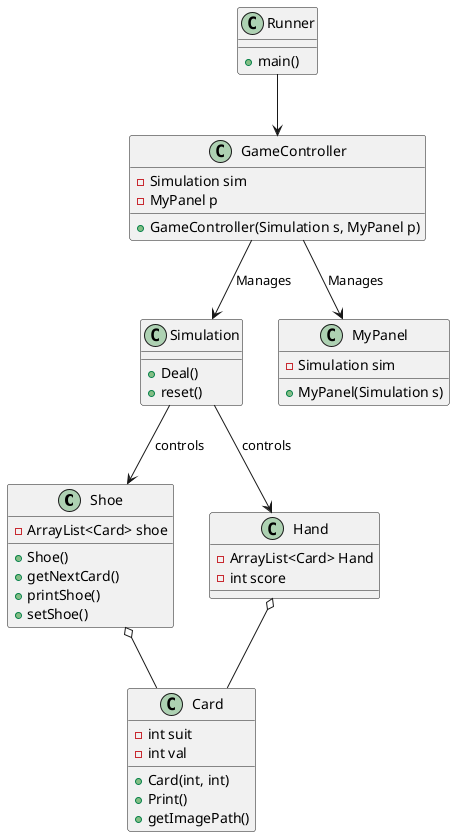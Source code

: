 @startuml
class Shoe {
    -ArrayList<Card> shoe
    +Shoe()
    +getNextCard()
    +printShoe()
    +setShoe()
}

class Card {
    +Card(int, int)
    +Print()
    +getImagePath()
    -int suit
    -int val
}

class Simulation {
    +Deal()
    +reset()

}

class MyPanel {
    +MyPanel(Simulation s)
    -Simulation sim
}

class Runner {
	+main()
}

class GameController {
    +GameController(Simulation s, MyPanel p)
    -Simulation sim
    -MyPanel p
}

class Hand {
    -ArrayList<Card> Hand
    -int score
    
}

Shoe o-- Card
Hand o-- Card
Simulation --> Shoe : controls
Simulation --> Hand : controls
Runner --> GameController
GameController --> MyPanel : Manages
GameController --> Simulation : Manages
@enduml